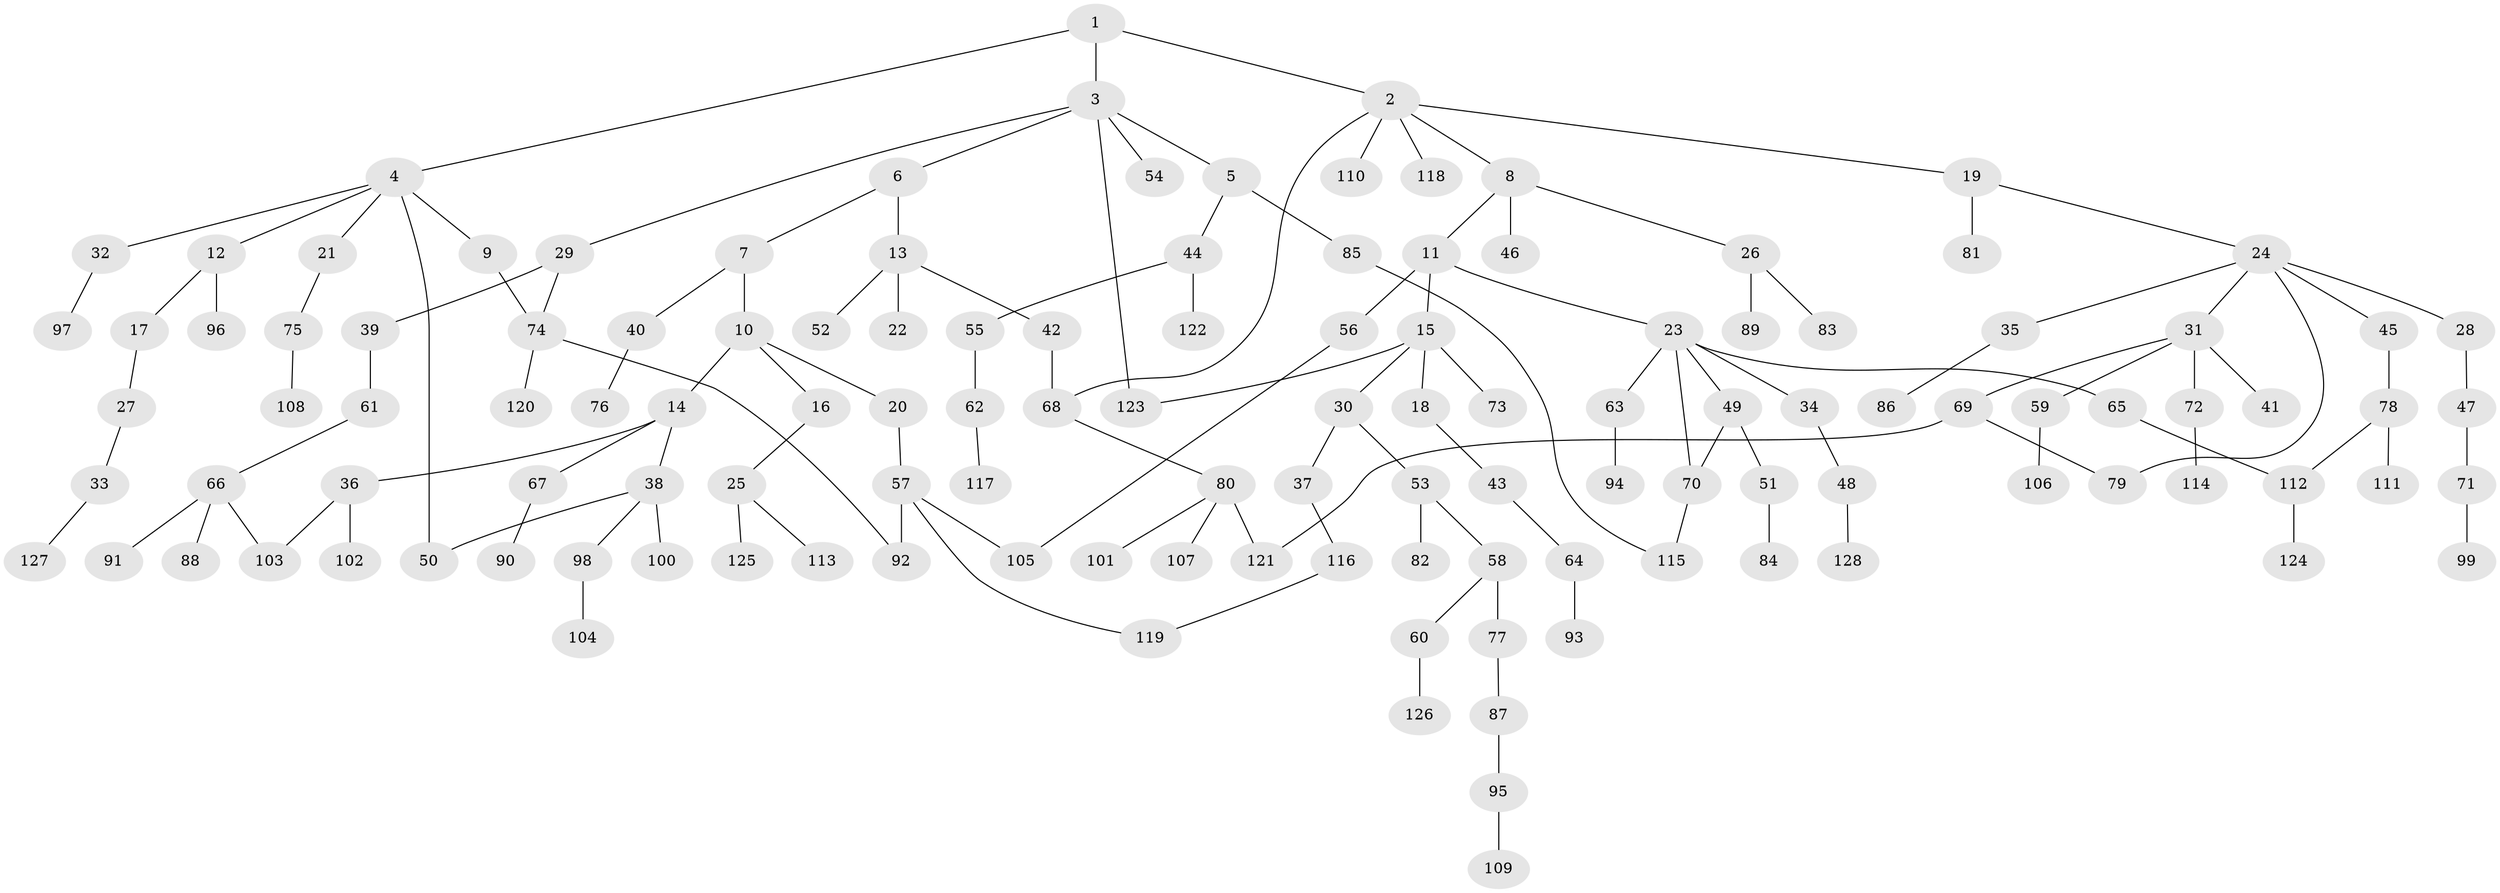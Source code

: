 // Generated by graph-tools (version 1.1) at 2025/13/03/09/25 04:13:31]
// undirected, 128 vertices, 140 edges
graph export_dot {
graph [start="1"]
  node [color=gray90,style=filled];
  1;
  2;
  3;
  4;
  5;
  6;
  7;
  8;
  9;
  10;
  11;
  12;
  13;
  14;
  15;
  16;
  17;
  18;
  19;
  20;
  21;
  22;
  23;
  24;
  25;
  26;
  27;
  28;
  29;
  30;
  31;
  32;
  33;
  34;
  35;
  36;
  37;
  38;
  39;
  40;
  41;
  42;
  43;
  44;
  45;
  46;
  47;
  48;
  49;
  50;
  51;
  52;
  53;
  54;
  55;
  56;
  57;
  58;
  59;
  60;
  61;
  62;
  63;
  64;
  65;
  66;
  67;
  68;
  69;
  70;
  71;
  72;
  73;
  74;
  75;
  76;
  77;
  78;
  79;
  80;
  81;
  82;
  83;
  84;
  85;
  86;
  87;
  88;
  89;
  90;
  91;
  92;
  93;
  94;
  95;
  96;
  97;
  98;
  99;
  100;
  101;
  102;
  103;
  104;
  105;
  106;
  107;
  108;
  109;
  110;
  111;
  112;
  113;
  114;
  115;
  116;
  117;
  118;
  119;
  120;
  121;
  122;
  123;
  124;
  125;
  126;
  127;
  128;
  1 -- 2;
  1 -- 3;
  1 -- 4;
  2 -- 8;
  2 -- 19;
  2 -- 110;
  2 -- 118;
  2 -- 68;
  3 -- 5;
  3 -- 6;
  3 -- 29;
  3 -- 54;
  3 -- 123;
  4 -- 9;
  4 -- 12;
  4 -- 21;
  4 -- 32;
  4 -- 50;
  5 -- 44;
  5 -- 85;
  6 -- 7;
  6 -- 13;
  7 -- 10;
  7 -- 40;
  8 -- 11;
  8 -- 26;
  8 -- 46;
  9 -- 74;
  10 -- 14;
  10 -- 16;
  10 -- 20;
  11 -- 15;
  11 -- 23;
  11 -- 56;
  12 -- 17;
  12 -- 96;
  13 -- 22;
  13 -- 42;
  13 -- 52;
  14 -- 36;
  14 -- 38;
  14 -- 67;
  15 -- 18;
  15 -- 30;
  15 -- 73;
  15 -- 123;
  16 -- 25;
  17 -- 27;
  18 -- 43;
  19 -- 24;
  19 -- 81;
  20 -- 57;
  21 -- 75;
  23 -- 34;
  23 -- 49;
  23 -- 63;
  23 -- 65;
  23 -- 70;
  24 -- 28;
  24 -- 31;
  24 -- 35;
  24 -- 45;
  24 -- 79;
  25 -- 113;
  25 -- 125;
  26 -- 83;
  26 -- 89;
  27 -- 33;
  28 -- 47;
  29 -- 39;
  29 -- 74;
  30 -- 37;
  30 -- 53;
  31 -- 41;
  31 -- 59;
  31 -- 69;
  31 -- 72;
  32 -- 97;
  33 -- 127;
  34 -- 48;
  35 -- 86;
  36 -- 102;
  36 -- 103;
  37 -- 116;
  38 -- 98;
  38 -- 100;
  38 -- 50;
  39 -- 61;
  40 -- 76;
  42 -- 68;
  43 -- 64;
  44 -- 55;
  44 -- 122;
  45 -- 78;
  47 -- 71;
  48 -- 128;
  49 -- 51;
  49 -- 70;
  51 -- 84;
  53 -- 58;
  53 -- 82;
  55 -- 62;
  56 -- 105;
  57 -- 105;
  57 -- 119;
  57 -- 92;
  58 -- 60;
  58 -- 77;
  59 -- 106;
  60 -- 126;
  61 -- 66;
  62 -- 117;
  63 -- 94;
  64 -- 93;
  65 -- 112;
  66 -- 88;
  66 -- 91;
  66 -- 103;
  67 -- 90;
  68 -- 80;
  69 -- 79;
  69 -- 121;
  70 -- 115;
  71 -- 99;
  72 -- 114;
  74 -- 92;
  74 -- 120;
  75 -- 108;
  77 -- 87;
  78 -- 111;
  78 -- 112;
  80 -- 101;
  80 -- 107;
  80 -- 121;
  85 -- 115;
  87 -- 95;
  95 -- 109;
  98 -- 104;
  112 -- 124;
  116 -- 119;
}
